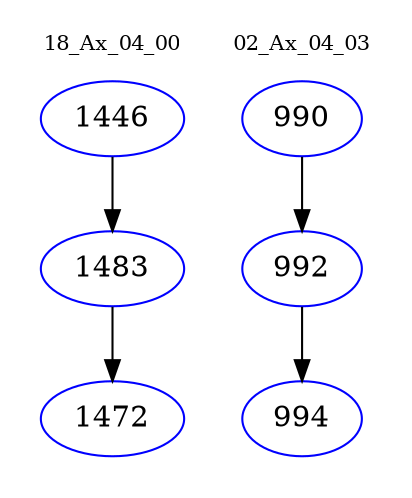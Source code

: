 digraph{
subgraph cluster_0 {
color = white
label = "18_Ax_04_00";
fontsize=10;
T0_1446 [label="1446", color="blue"]
T0_1446 -> T0_1483 [color="black"]
T0_1483 [label="1483", color="blue"]
T0_1483 -> T0_1472 [color="black"]
T0_1472 [label="1472", color="blue"]
}
subgraph cluster_1 {
color = white
label = "02_Ax_04_03";
fontsize=10;
T1_990 [label="990", color="blue"]
T1_990 -> T1_992 [color="black"]
T1_992 [label="992", color="blue"]
T1_992 -> T1_994 [color="black"]
T1_994 [label="994", color="blue"]
}
}
